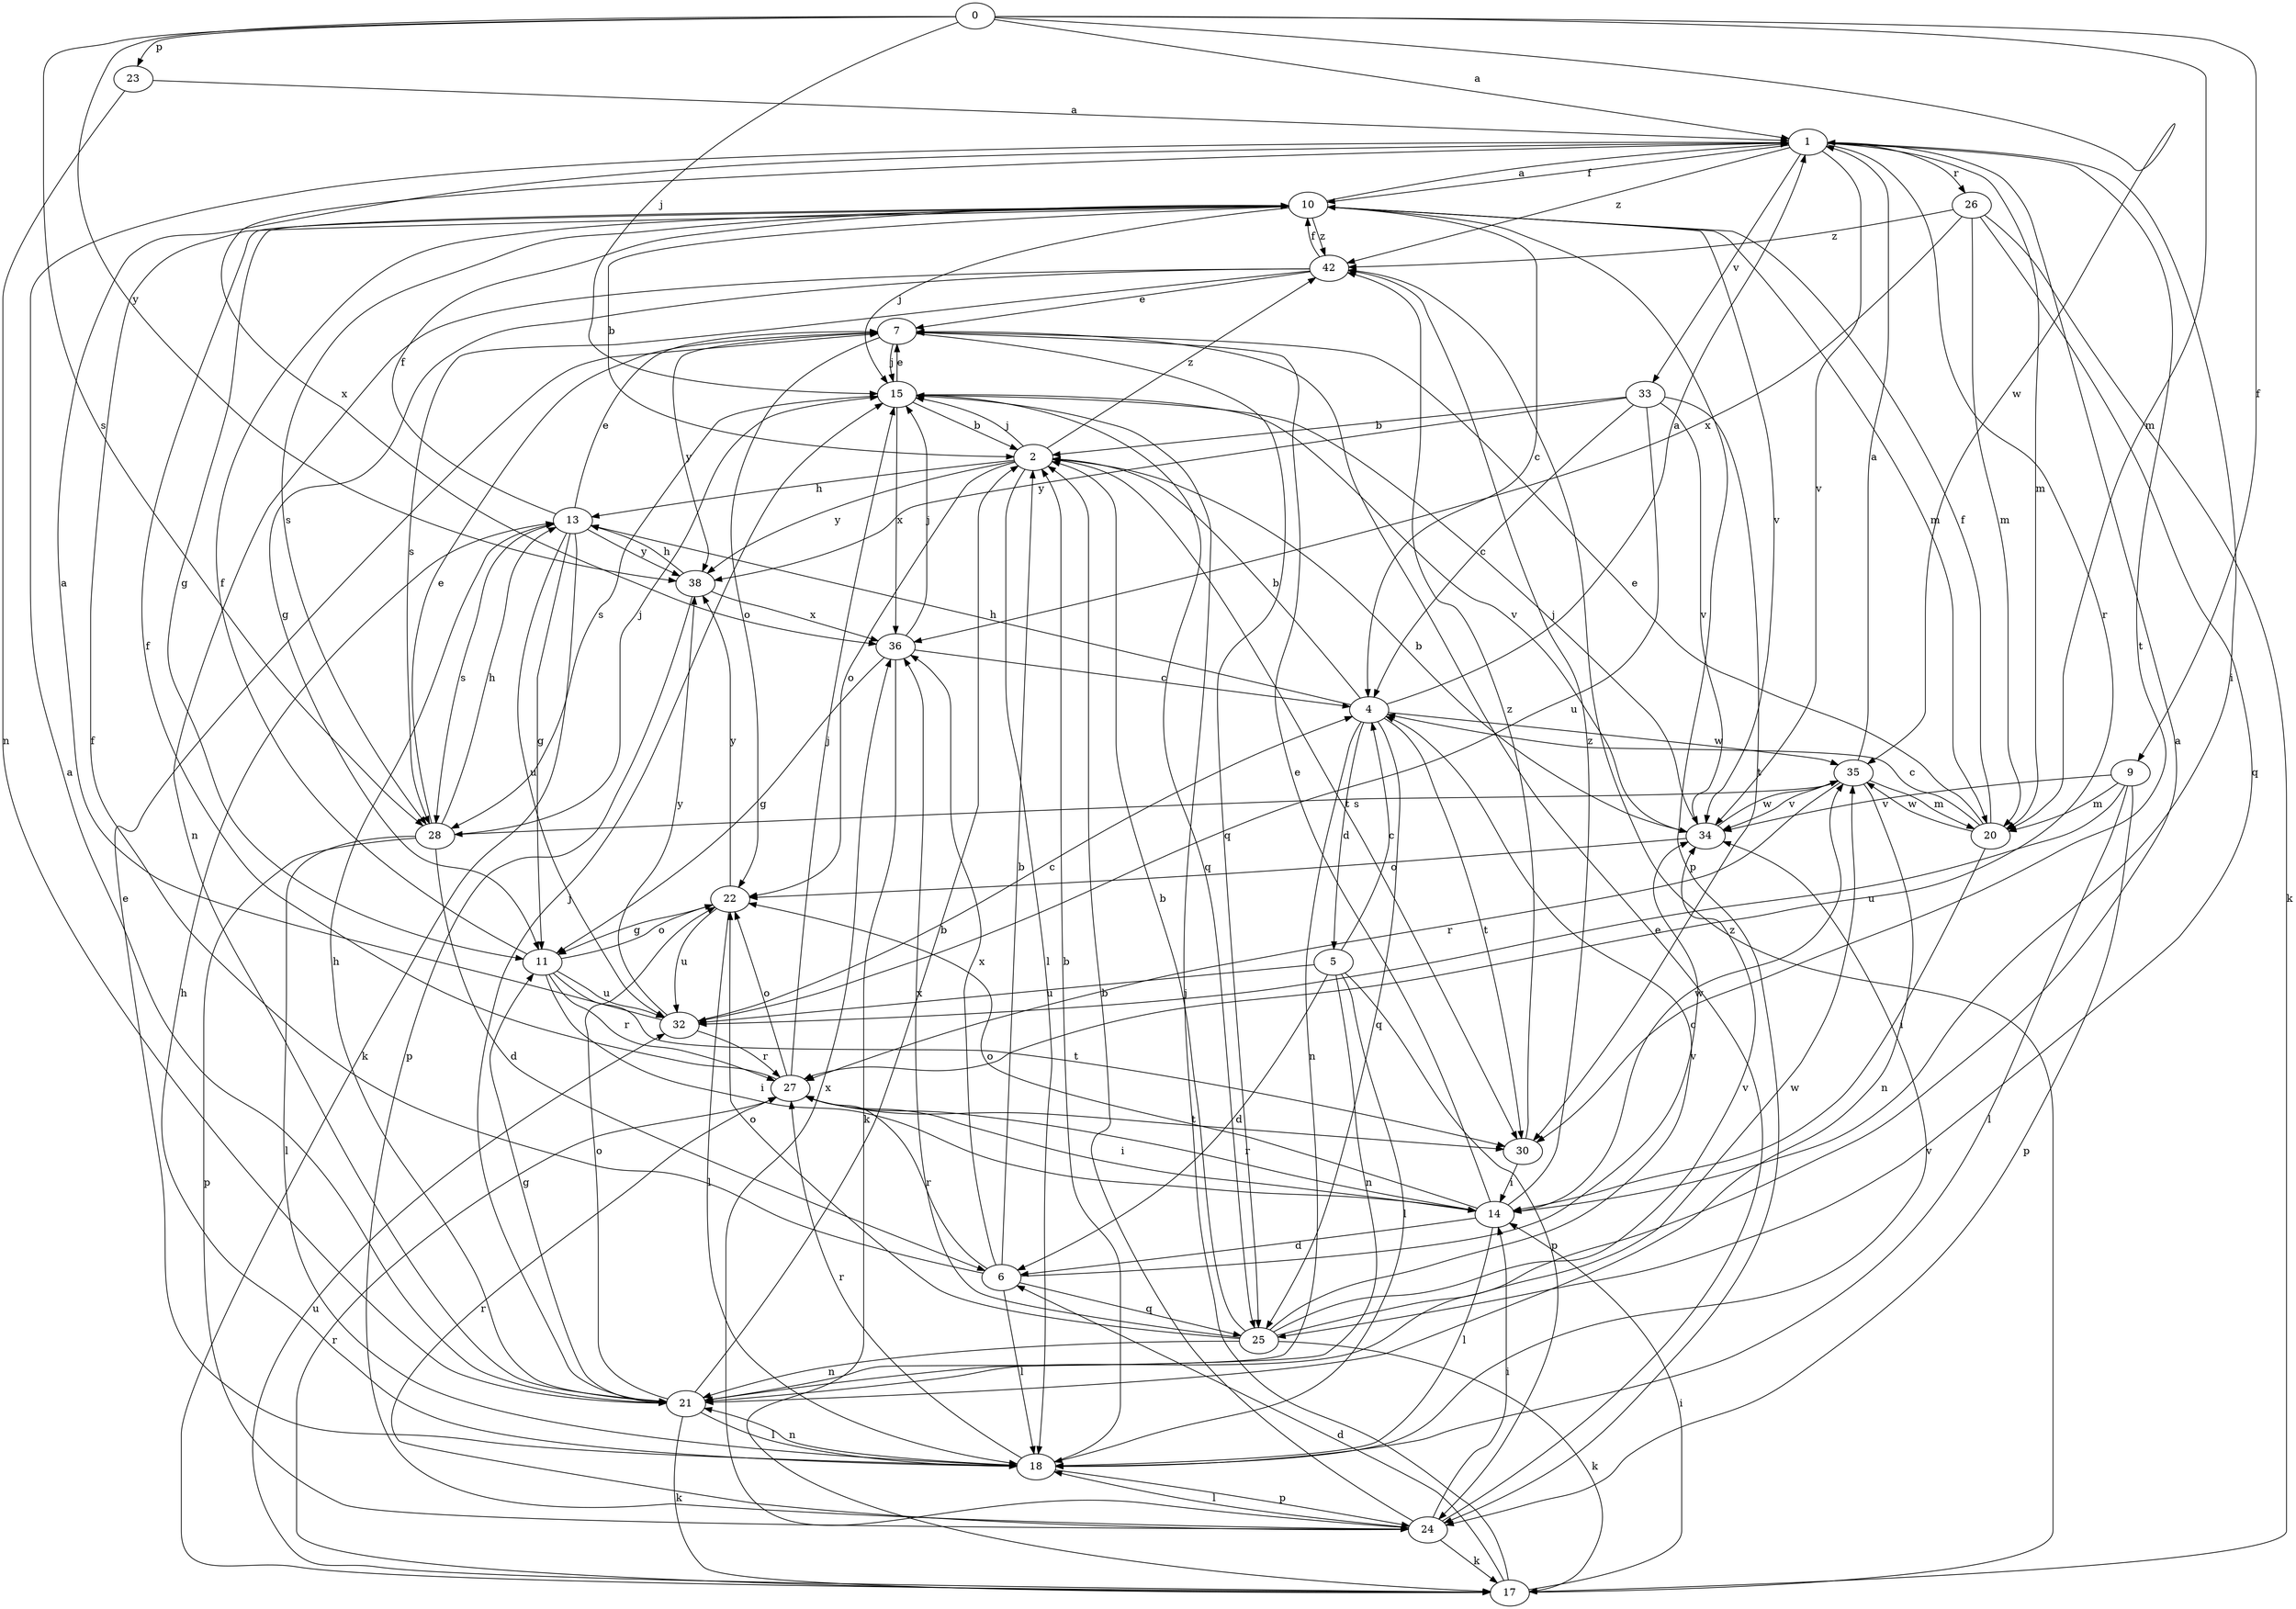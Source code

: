 strict digraph  {
0;
1;
2;
4;
5;
6;
7;
9;
10;
11;
13;
14;
15;
17;
18;
20;
21;
22;
23;
24;
25;
26;
27;
28;
30;
32;
33;
34;
35;
36;
38;
42;
0 -> 1  [label=a];
0 -> 9  [label=f];
0 -> 15  [label=j];
0 -> 20  [label=m];
0 -> 23  [label=p];
0 -> 28  [label=s];
0 -> 35  [label=w];
0 -> 38  [label=y];
1 -> 10  [label=f];
1 -> 14  [label=i];
1 -> 20  [label=m];
1 -> 26  [label=r];
1 -> 27  [label=r];
1 -> 30  [label=t];
1 -> 33  [label=v];
1 -> 34  [label=v];
1 -> 36  [label=x];
1 -> 42  [label=z];
2 -> 13  [label=h];
2 -> 15  [label=j];
2 -> 18  [label=l];
2 -> 22  [label=o];
2 -> 30  [label=t];
2 -> 38  [label=y];
2 -> 42  [label=z];
4 -> 1  [label=a];
4 -> 2  [label=b];
4 -> 5  [label=d];
4 -> 13  [label=h];
4 -> 21  [label=n];
4 -> 25  [label=q];
4 -> 30  [label=t];
4 -> 35  [label=w];
5 -> 4  [label=c];
5 -> 6  [label=d];
5 -> 18  [label=l];
5 -> 21  [label=n];
5 -> 24  [label=p];
5 -> 32  [label=u];
6 -> 2  [label=b];
6 -> 10  [label=f];
6 -> 18  [label=l];
6 -> 25  [label=q];
6 -> 27  [label=r];
6 -> 34  [label=v];
6 -> 36  [label=x];
7 -> 15  [label=j];
7 -> 22  [label=o];
7 -> 25  [label=q];
7 -> 38  [label=y];
9 -> 18  [label=l];
9 -> 20  [label=m];
9 -> 24  [label=p];
9 -> 32  [label=u];
9 -> 34  [label=v];
10 -> 1  [label=a];
10 -> 2  [label=b];
10 -> 4  [label=c];
10 -> 11  [label=g];
10 -> 15  [label=j];
10 -> 20  [label=m];
10 -> 24  [label=p];
10 -> 28  [label=s];
10 -> 34  [label=v];
10 -> 42  [label=z];
11 -> 10  [label=f];
11 -> 14  [label=i];
11 -> 22  [label=o];
11 -> 27  [label=r];
11 -> 30  [label=t];
11 -> 32  [label=u];
13 -> 7  [label=e];
13 -> 10  [label=f];
13 -> 11  [label=g];
13 -> 17  [label=k];
13 -> 28  [label=s];
13 -> 32  [label=u];
13 -> 38  [label=y];
14 -> 6  [label=d];
14 -> 7  [label=e];
14 -> 18  [label=l];
14 -> 22  [label=o];
14 -> 27  [label=r];
14 -> 35  [label=w];
14 -> 42  [label=z];
15 -> 2  [label=b];
15 -> 7  [label=e];
15 -> 25  [label=q];
15 -> 28  [label=s];
15 -> 34  [label=v];
15 -> 36  [label=x];
17 -> 6  [label=d];
17 -> 14  [label=i];
17 -> 15  [label=j];
17 -> 27  [label=r];
17 -> 32  [label=u];
17 -> 42  [label=z];
18 -> 2  [label=b];
18 -> 7  [label=e];
18 -> 13  [label=h];
18 -> 21  [label=n];
18 -> 24  [label=p];
18 -> 27  [label=r];
18 -> 34  [label=v];
20 -> 4  [label=c];
20 -> 7  [label=e];
20 -> 10  [label=f];
20 -> 14  [label=i];
20 -> 35  [label=w];
21 -> 1  [label=a];
21 -> 2  [label=b];
21 -> 11  [label=g];
21 -> 13  [label=h];
21 -> 15  [label=j];
21 -> 17  [label=k];
21 -> 18  [label=l];
21 -> 22  [label=o];
21 -> 35  [label=w];
22 -> 11  [label=g];
22 -> 18  [label=l];
22 -> 32  [label=u];
22 -> 38  [label=y];
23 -> 1  [label=a];
23 -> 21  [label=n];
24 -> 2  [label=b];
24 -> 7  [label=e];
24 -> 14  [label=i];
24 -> 17  [label=k];
24 -> 18  [label=l];
24 -> 27  [label=r];
24 -> 36  [label=x];
25 -> 1  [label=a];
25 -> 2  [label=b];
25 -> 4  [label=c];
25 -> 17  [label=k];
25 -> 21  [label=n];
25 -> 22  [label=o];
25 -> 34  [label=v];
25 -> 36  [label=x];
26 -> 17  [label=k];
26 -> 20  [label=m];
26 -> 25  [label=q];
26 -> 36  [label=x];
26 -> 42  [label=z];
27 -> 10  [label=f];
27 -> 14  [label=i];
27 -> 15  [label=j];
27 -> 22  [label=o];
27 -> 30  [label=t];
28 -> 6  [label=d];
28 -> 7  [label=e];
28 -> 13  [label=h];
28 -> 15  [label=j];
28 -> 18  [label=l];
28 -> 24  [label=p];
30 -> 14  [label=i];
30 -> 42  [label=z];
32 -> 1  [label=a];
32 -> 4  [label=c];
32 -> 27  [label=r];
32 -> 38  [label=y];
33 -> 2  [label=b];
33 -> 4  [label=c];
33 -> 30  [label=t];
33 -> 32  [label=u];
33 -> 34  [label=v];
33 -> 38  [label=y];
34 -> 2  [label=b];
34 -> 15  [label=j];
34 -> 22  [label=o];
34 -> 35  [label=w];
35 -> 1  [label=a];
35 -> 20  [label=m];
35 -> 21  [label=n];
35 -> 27  [label=r];
35 -> 28  [label=s];
35 -> 34  [label=v];
36 -> 4  [label=c];
36 -> 11  [label=g];
36 -> 15  [label=j];
36 -> 17  [label=k];
38 -> 13  [label=h];
38 -> 24  [label=p];
38 -> 36  [label=x];
42 -> 7  [label=e];
42 -> 10  [label=f];
42 -> 11  [label=g];
42 -> 21  [label=n];
42 -> 28  [label=s];
}
